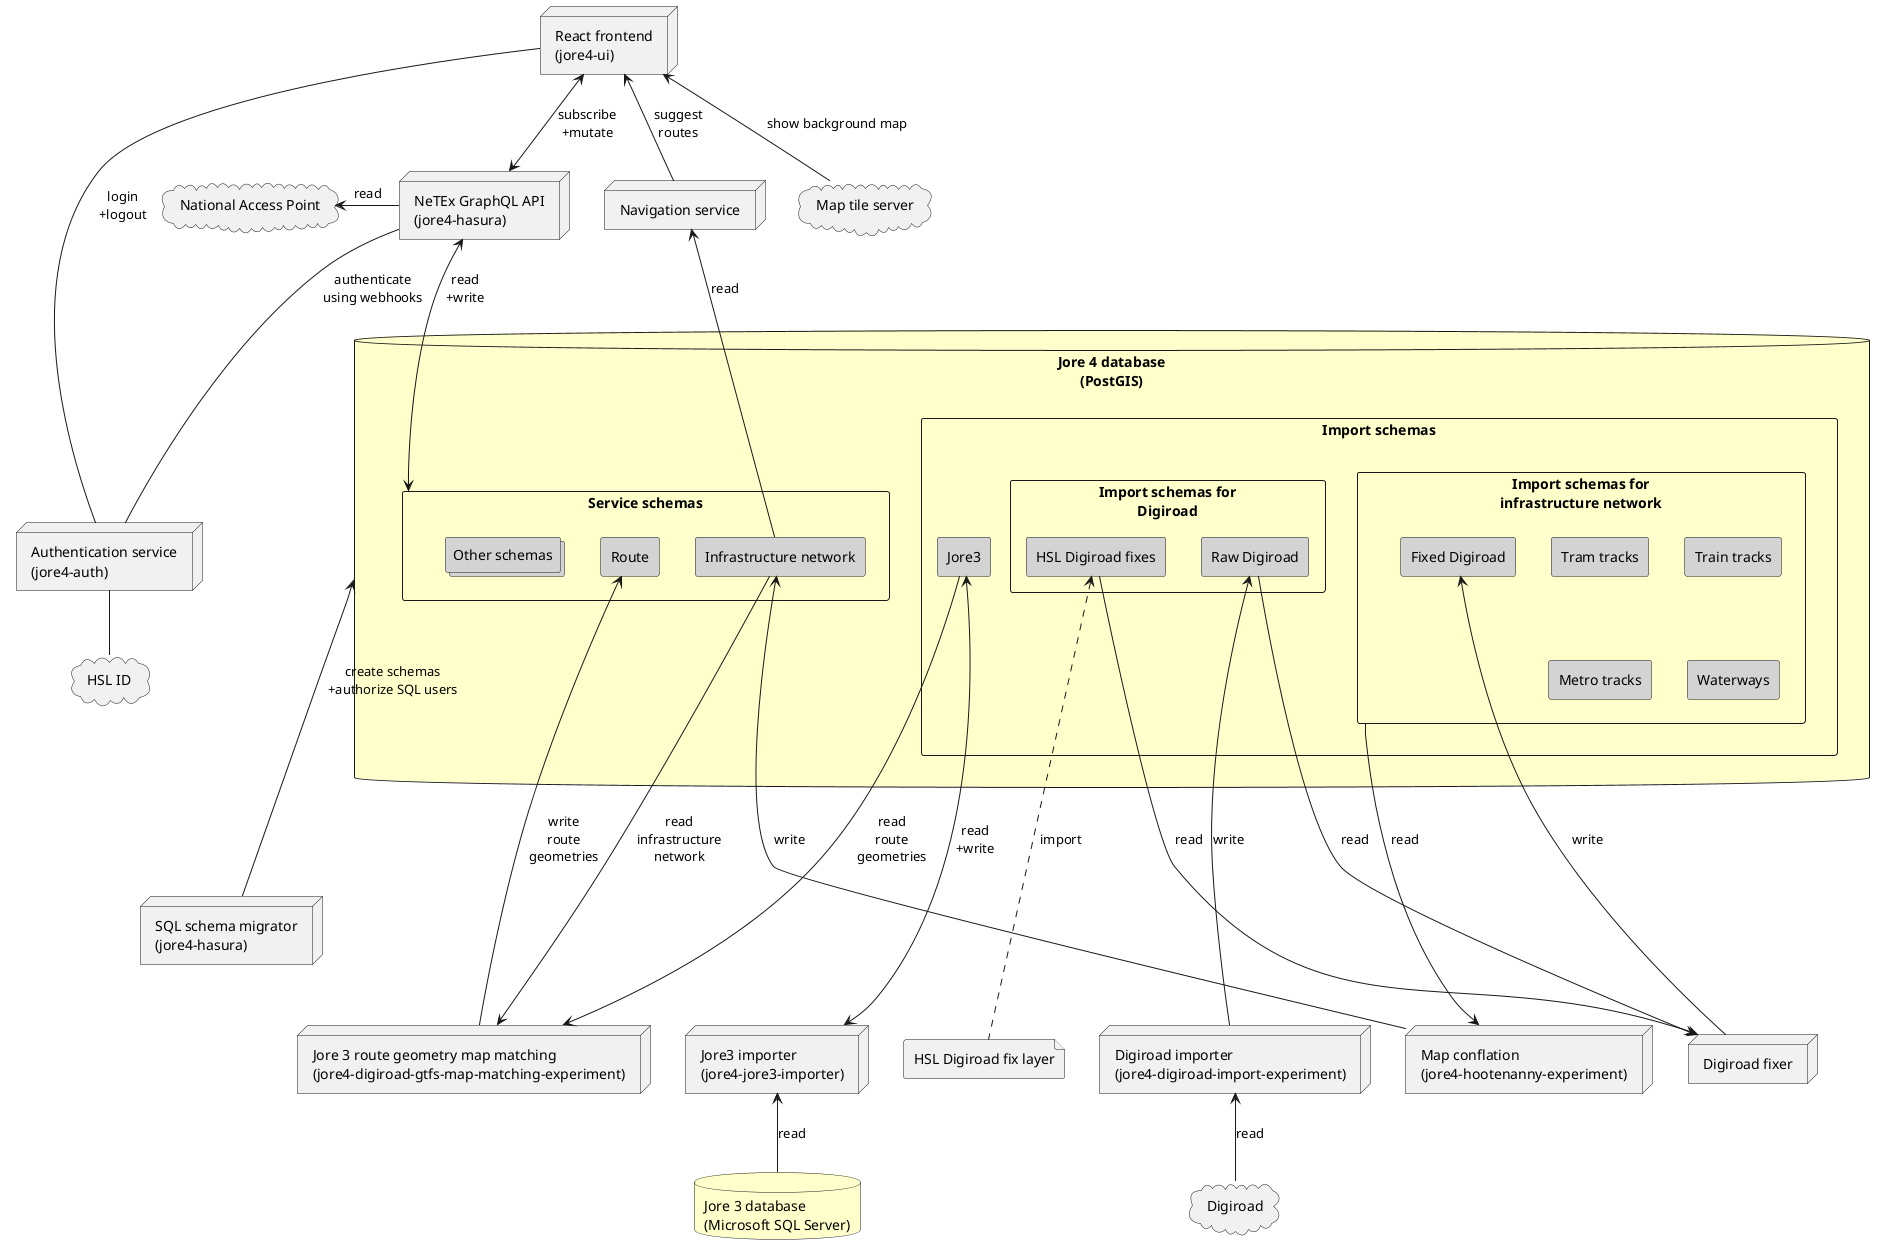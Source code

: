 @startuml

' Relevant documentation:
' https://plantuml.com/deployment-diagram
'
' Modifying the arrow lengths, e.g. from <--> to <---->, changes the layout
' dramatically.

'FIXME: maybe later:
'!includeurl https://raw.githubusercontent.com/HSLdevcom/hsl-plantuml-theme/master/hsl-theme.iuml

database "Jore 4 database\n(PostGIS)" as jore4db #business {
  rectangle "Import schemas" as importschemas {
    rectangle "Jore3" as jore3schema #lightgray
    rectangle "Import schemas for\ninfrastructure network" as importinfrastructurenetworkschemas {
      rectangle "Fixed Digiroad" as fixeddigiroadschema #lightgray
      rectangle "Tram tracks" as tramtracknetworkschema #lightgray
      rectangle "Train tracks" as traintracknetworkschema #lightgray
      rectangle "Metro tracks" as metrotracknetworkschema #lightgray
      rectangle "Waterways" as waterwaynetworkschema #lightgray
    }
    rectangle "Import schemas for\nDigiroad" as importdigiroadschemas {
      rectangle "Raw Digiroad" as rawdigiroadschema #lightgray
      rectangle "HSL Digiroad fixes" as hsldigiroadfixschema #lightgray
    }
  }
  rectangle "Service schemas" as serviceschemas {
    rectangle "Route" as routeschema #lightgray
    rectangle "Infrastructure network" as infrastructurenetworkschema #lightgray
    collections "Other schemas" as otherschemas #lightgray
  }
}

database "Jore 3 database\n(Microsoft SQL Server)" as jore3db #business

node "Authentication service\n(jore4-auth)" as jore4auth
node "Jore3 importer\n(jore4-jore3-importer)" as jore4jore3importer
node "NeTEx GraphQL API\n(jore4-hasura)" as jore4hasura
node "React frontend\n(jore4-ui)" as jore4ui
node "Digiroad importer\n(jore4-digiroad-import-experiment)" as jore4digiroadimportexperiment
node "Navigation service" as navigation
node "Jore 3 route geometry map matching\n(jore4-digiroad-gtfs-map-matching-experiment)" as mapmatcher
node "Digiroad fixer" as digiroadfixer
node "Map conflation\n(jore4-hootenanny-experiment)" as mapconflation
node "SQL schema migrator\n(jore4-hasura)" as sqlschemamigrator

file "HSL Digiroad fix layer" as hsldigiroadfixlayer

cloud "HSL ID" as hslid
cloud "Map tile server" as tileserver
cloud "Digiroad" as digiroad
cloud "National Access Point" as nap

nap <- jore4hasura : read

jore4ui <--> jore4hasura : subscribe\n+mutate
jore4ui -- jore4auth : "login\n+logout"
jore4ui <-- tileserver : show background map
jore4ui <-- navigation : "suggest\nroutes"

navigation <-- infrastructurenetworkschema : read

jore4auth -- hslid
jore4hasura -- jore4auth : authenticate\nusing webhooks

jore4hasura <--> serviceschemas : read\n+write

jore4jore3importer <-- jore3db : read
jore3schema <----> jore4jore3importer : read\n+write

infrastructurenetworkschema ----> mapmatcher : read\ninfrastructure\nnetwork
jore3schema ----> mapmatcher : read\nroute\ngeometries
routeschema <---- mapmatcher : write\nroute\ngeometries

rawdigiroadschema ----> digiroadfixer : read
hsldigiroadfixschema ----> digiroadfixer : read
fixeddigiroadschema <---- digiroadfixer : write

jore4digiroadimportexperiment <-- digiroad : read
rawdigiroadschema <---- jore4digiroadimportexperiment : write

jore4db <--- sqlschemamigrator : "create schemas\n+authorize SQL users"

importinfrastructurenetworkschemas ----> mapconflation : read
infrastructurenetworkschema <---- mapconflation : write

hsldigiroadfixschema <.... hsldigiroadfixlayer : import

@enduml
